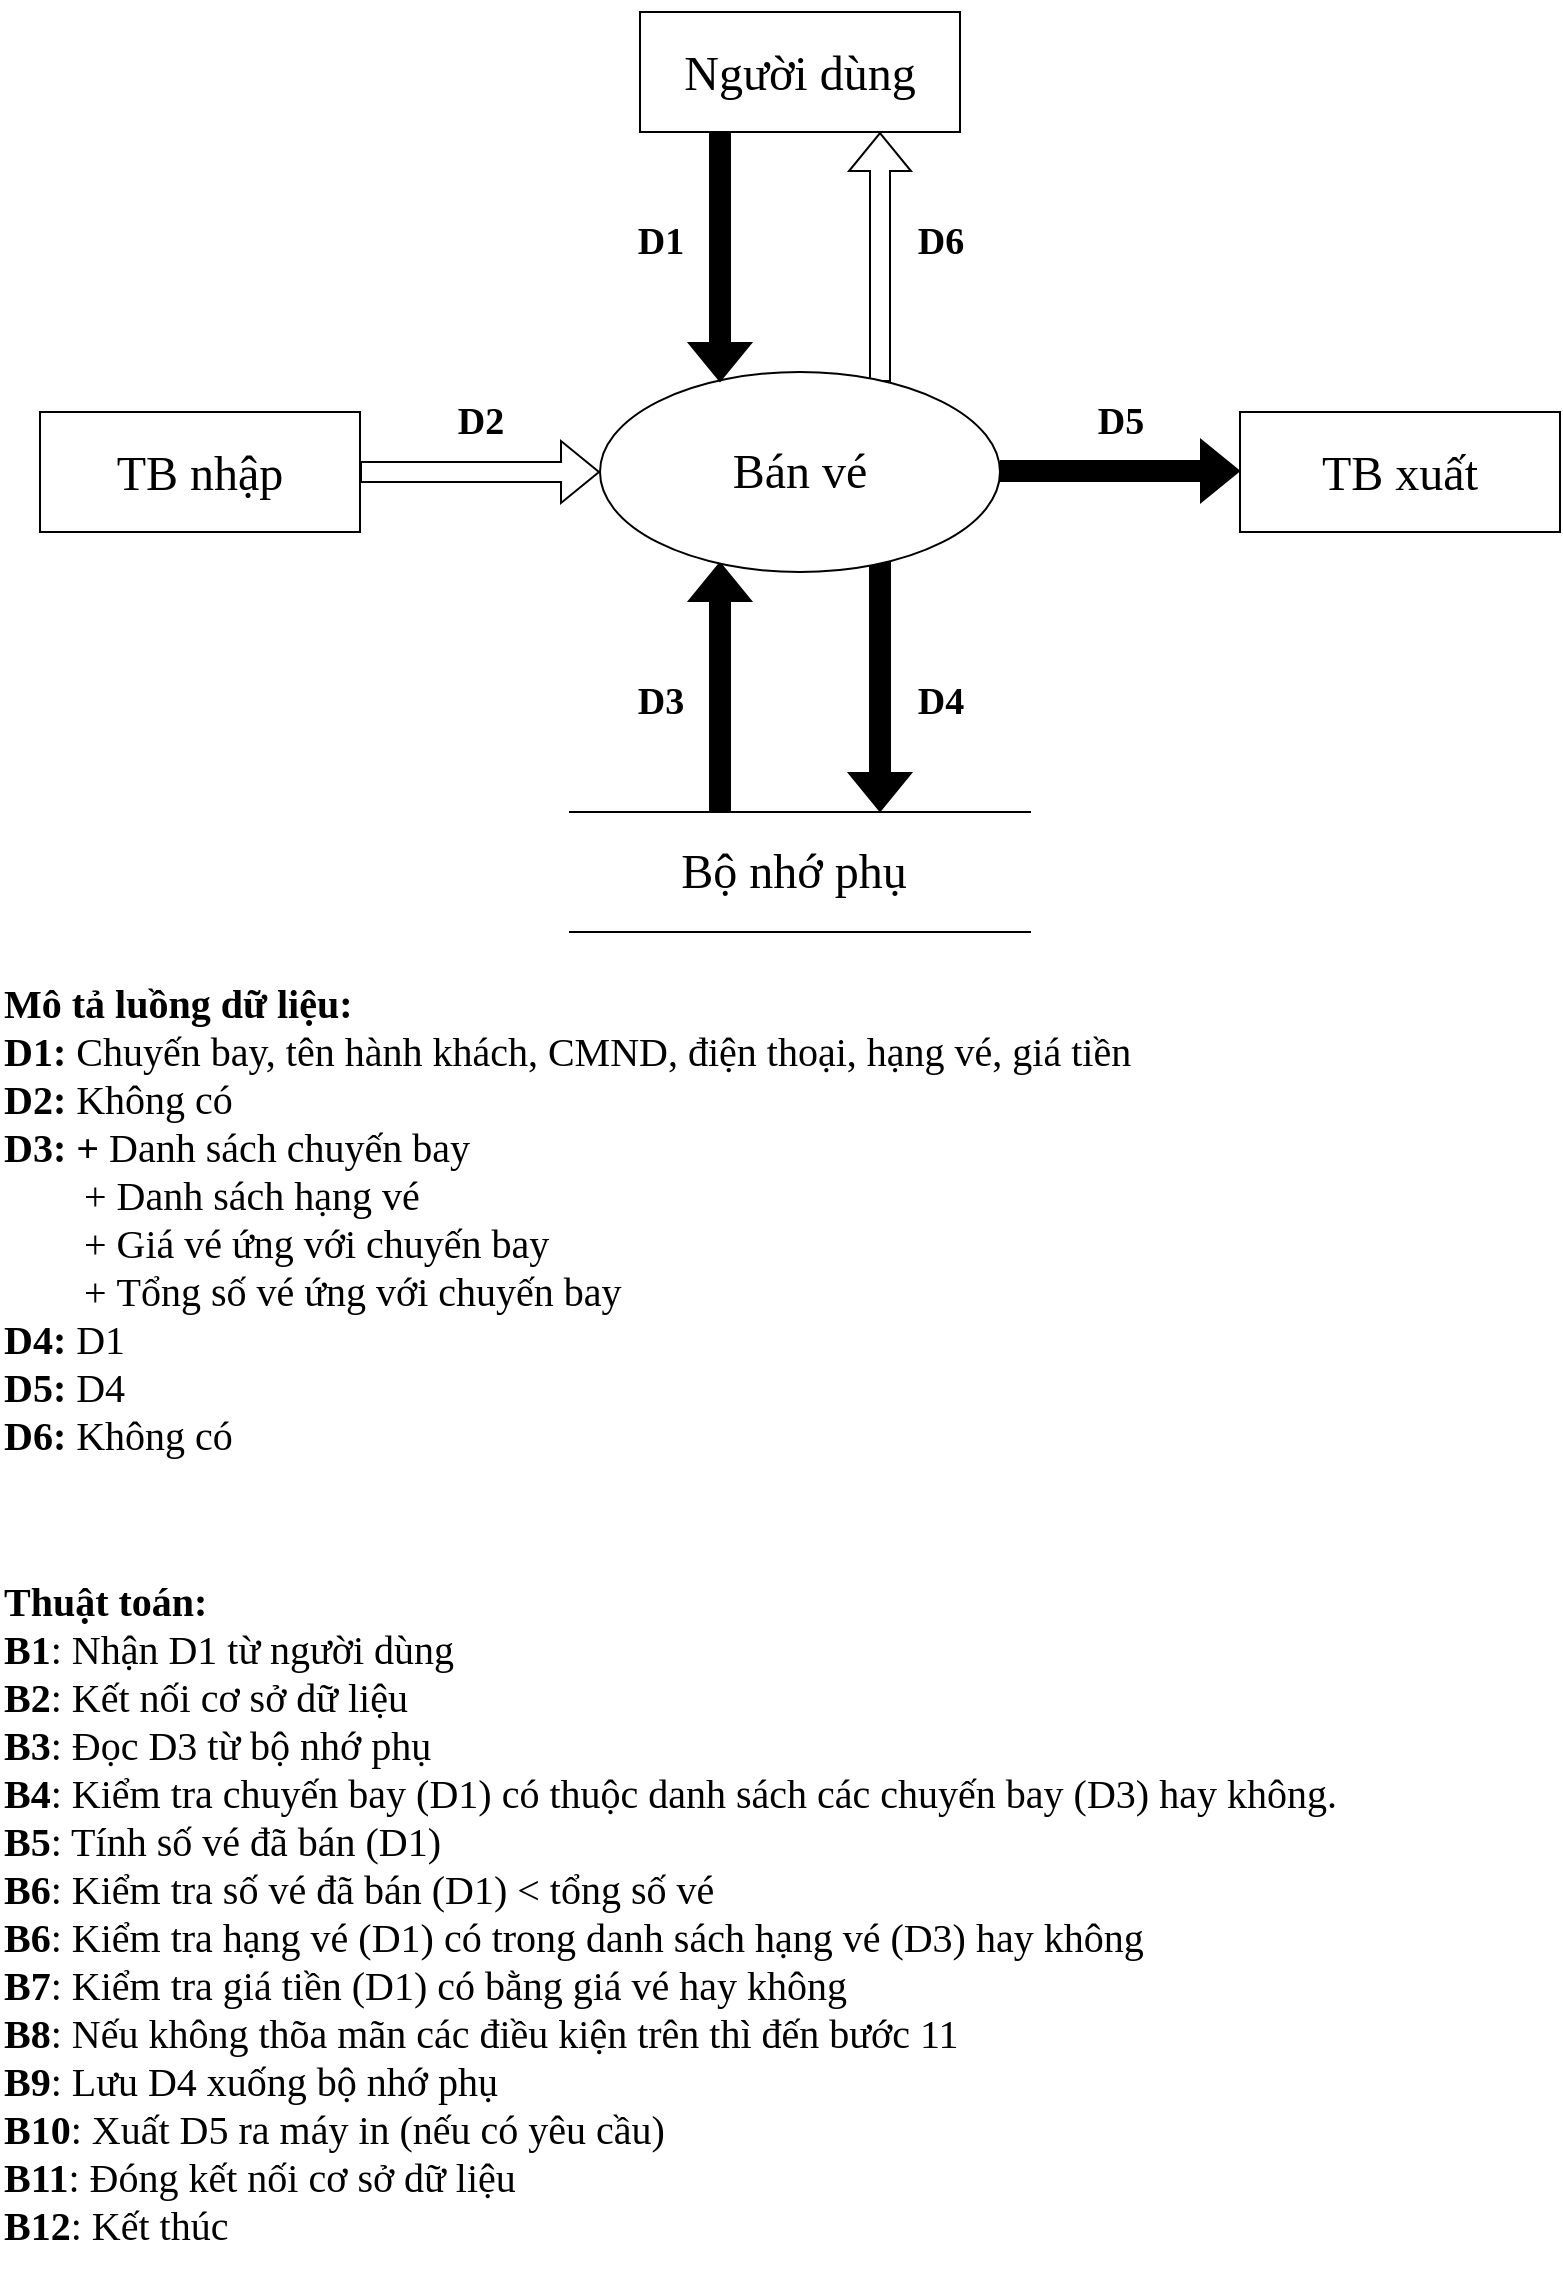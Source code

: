 <mxfile version="23.1.5" type="device">
  <diagram name="Page-1" id="3slSGsOn7nKETm-c0d8F">
    <mxGraphModel dx="1050" dy="621" grid="1" gridSize="10" guides="1" tooltips="1" connect="1" arrows="1" fold="1" page="1" pageScale="1" pageWidth="827" pageHeight="1169" math="0" shadow="0">
      <root>
        <mxCell id="0" />
        <mxCell id="1" parent="0" />
        <mxCell id="Y4SiquCTz5Y3hOR4p9F2-28" value="&lt;p style=&quot;line-height: 100%; font-size: 24px;&quot;&gt;&lt;font style=&quot;font-size: 24px;&quot;&gt;Người dùng&lt;/font&gt;&lt;/p&gt;" style="rounded=0;whiteSpace=wrap;html=1;fontFamily=Times New Roman;fontSize=24;" parent="1" vertex="1">
          <mxGeometry x="360" y="30" width="160" height="60" as="geometry" />
        </mxCell>
        <mxCell id="Y4SiquCTz5Y3hOR4p9F2-34" value="" style="shape=flexArrow;endArrow=classic;html=1;rounded=0;exitX=0.25;exitY=1;exitDx=0;exitDy=0;entryX=0.305;entryY=0.05;entryDx=0;entryDy=0;entryPerimeter=0;" parent="1" edge="1">
          <mxGeometry width="50" height="50" relative="1" as="geometry">
            <mxPoint x="480" y="215" as="sourcePoint" />
            <mxPoint x="480" y="90" as="targetPoint" />
          </mxGeometry>
        </mxCell>
        <mxCell id="Y4SiquCTz5Y3hOR4p9F2-29" value="&lt;p style=&quot;line-height: 100%; font-size: 24px;&quot;&gt;&lt;font style=&quot;font-size: 24px;&quot;&gt;TB nhập&lt;/font&gt;&lt;/p&gt;" style="rounded=0;whiteSpace=wrap;html=1;fontFamily=Times New Roman;fontSize=24;" parent="1" vertex="1">
          <mxGeometry x="60" y="230" width="160" height="60" as="geometry" />
        </mxCell>
        <mxCell id="Y4SiquCTz5Y3hOR4p9F2-30" value="&lt;p style=&quot;line-height: 100%; font-size: 24px;&quot;&gt;&lt;font style=&quot;font-size: 24px;&quot;&gt;TB xuất&lt;/font&gt;&lt;/p&gt;" style="rounded=0;whiteSpace=wrap;html=1;fontFamily=Times New Roman;fontSize=24;" parent="1" vertex="1">
          <mxGeometry x="660" y="230" width="160" height="60" as="geometry" />
        </mxCell>
        <mxCell id="Y4SiquCTz5Y3hOR4p9F2-32" value="Bộ nhớ phụ&amp;nbsp;" style="shape=partialRectangle;whiteSpace=wrap;html=1;left=0;right=0;fillColor=none;fontFamily=Times New Roman;fontSize=24;" parent="1" vertex="1">
          <mxGeometry x="325" y="430" width="230" height="60" as="geometry" />
        </mxCell>
        <mxCell id="Y4SiquCTz5Y3hOR4p9F2-41" value="" style="shape=flexArrow;endArrow=classic;html=1;rounded=0;exitX=0.25;exitY=1;exitDx=0;exitDy=0;entryX=0.305;entryY=0.05;entryDx=0;entryDy=0;entryPerimeter=0;width=10;fillColor=#000000;" parent="1" edge="1">
          <mxGeometry width="50" height="50" relative="1" as="geometry">
            <mxPoint x="480" y="305" as="sourcePoint" />
            <mxPoint x="480" y="430" as="targetPoint" />
          </mxGeometry>
        </mxCell>
        <mxCell id="Y4SiquCTz5Y3hOR4p9F2-35" value="" style="shape=flexArrow;endArrow=classic;html=1;rounded=0;exitX=1;exitY=0.5;exitDx=0;exitDy=0;entryX=0;entryY=0.5;entryDx=0;entryDy=0;width=10;" parent="1" source="Y4SiquCTz5Y3hOR4p9F2-29" target="Y4SiquCTz5Y3hOR4p9F2-27" edge="1">
          <mxGeometry width="50" height="50" relative="1" as="geometry">
            <mxPoint x="260" y="220" as="sourcePoint" />
            <mxPoint x="261" y="345" as="targetPoint" />
          </mxGeometry>
        </mxCell>
        <mxCell id="Y4SiquCTz5Y3hOR4p9F2-38" value="" style="shape=flexArrow;endArrow=classic;html=1;rounded=0;exitX=1;exitY=0.5;exitDx=0;exitDy=0;entryX=0;entryY=0.5;entryDx=0;entryDy=0;width=10;fillColor=#000000;" parent="1" edge="1">
          <mxGeometry width="50" height="50" relative="1" as="geometry">
            <mxPoint x="540" y="259.5" as="sourcePoint" />
            <mxPoint x="660" y="259.5" as="targetPoint" />
          </mxGeometry>
        </mxCell>
        <mxCell id="Y4SiquCTz5Y3hOR4p9F2-40" value="" style="shape=flexArrow;endArrow=classic;html=1;rounded=0;exitX=0.25;exitY=1;exitDx=0;exitDy=0;entryX=0.305;entryY=0.05;entryDx=0;entryDy=0;entryPerimeter=0;fillColor=#000000;" parent="1" edge="1">
          <mxGeometry width="50" height="50" relative="1" as="geometry">
            <mxPoint x="400" y="430" as="sourcePoint" />
            <mxPoint x="400" y="305" as="targetPoint" />
          </mxGeometry>
        </mxCell>
        <mxCell id="Y4SiquCTz5Y3hOR4p9F2-27" value="&lt;font style=&quot;font-size: 24px;&quot;&gt;Bán vé&lt;/font&gt;" style="ellipse;whiteSpace=wrap;html=1;fontFamily=Times New Roman;fontSize=24;" parent="1" vertex="1">
          <mxGeometry x="340" y="210" width="200" height="100" as="geometry" />
        </mxCell>
        <mxCell id="Y4SiquCTz5Y3hOR4p9F2-43" value="" style="shape=flexArrow;endArrow=classic;html=1;rounded=0;exitX=0.25;exitY=1;exitDx=0;exitDy=0;entryX=0.305;entryY=0.05;entryDx=0;entryDy=0;entryPerimeter=0;width=10;fillColor=#000000;" parent="1" edge="1">
          <mxGeometry width="50" height="50" relative="1" as="geometry">
            <mxPoint x="400" y="90" as="sourcePoint" />
            <mxPoint x="400" y="215" as="targetPoint" />
          </mxGeometry>
        </mxCell>
        <mxCell id="Y4SiquCTz5Y3hOR4p9F2-44" value="D1" style="text;html=1;align=center;verticalAlign=middle;resizable=0;points=[];autosize=1;strokeColor=none;fillColor=none;fontSize=19;fontStyle=1;fontFamily=Times New Roman;" parent="1" vertex="1">
          <mxGeometry x="345" y="125" width="50" height="40" as="geometry" />
        </mxCell>
        <mxCell id="Y4SiquCTz5Y3hOR4p9F2-45" value="D6" style="text;html=1;align=center;verticalAlign=middle;resizable=0;points=[];autosize=1;strokeColor=none;fillColor=none;fontSize=19;fontStyle=1;fontFamily=Times New Roman;" parent="1" vertex="1">
          <mxGeometry x="485" y="125" width="50" height="40" as="geometry" />
        </mxCell>
        <mxCell id="Y4SiquCTz5Y3hOR4p9F2-46" value="D3" style="text;html=1;align=center;verticalAlign=middle;resizable=0;points=[];autosize=1;strokeColor=none;fillColor=none;fontSize=19;fontStyle=1;fontFamily=Times New Roman;" parent="1" vertex="1">
          <mxGeometry x="345" y="355" width="50" height="40" as="geometry" />
        </mxCell>
        <mxCell id="Y4SiquCTz5Y3hOR4p9F2-47" value="D4" style="text;html=1;align=center;verticalAlign=middle;resizable=0;points=[];autosize=1;strokeColor=none;fillColor=none;fontSize=19;fontStyle=1;fontFamily=Times New Roman;" parent="1" vertex="1">
          <mxGeometry x="485" y="355" width="50" height="40" as="geometry" />
        </mxCell>
        <mxCell id="Y4SiquCTz5Y3hOR4p9F2-48" value="D2" style="text;html=1;align=center;verticalAlign=middle;resizable=0;points=[];autosize=1;strokeColor=none;fillColor=none;fontSize=19;fontStyle=1;fontFamily=Times New Roman;" parent="1" vertex="1">
          <mxGeometry x="255" y="215" width="50" height="40" as="geometry" />
        </mxCell>
        <mxCell id="Y4SiquCTz5Y3hOR4p9F2-49" value="D5" style="text;html=1;align=center;verticalAlign=middle;resizable=0;points=[];autosize=1;strokeColor=none;fillColor=none;fontSize=19;fontStyle=1;fontFamily=Times New Roman;" parent="1" vertex="1">
          <mxGeometry x="575" y="215" width="50" height="40" as="geometry" />
        </mxCell>
        <mxCell id="Y4SiquCTz5Y3hOR4p9F2-50" value="&lt;font face=&quot;Times New Roman&quot; style=&quot;font-size: 20px;&quot;&gt;&lt;b&gt;Mô tả luồng dữ liệu:&lt;br&gt;D1: &lt;/b&gt;Chuyến bay, tên hành khách, CMND, điện thoại, hạng vé, giá tiền&lt;br&gt;&lt;div style=&quot;&quot;&gt;&lt;b style=&quot;background-color: initial;&quot;&gt;D2: &lt;/b&gt;&lt;span style=&quot;background-color: initial;&quot;&gt;Không có&lt;/span&gt;&lt;/div&gt;&lt;b&gt;D3: +&amp;nbsp;&lt;/b&gt;Danh sách chuyến bay&lt;br&gt;&lt;span style=&quot;white-space: pre;&quot;&gt;&#x9;&lt;/span&gt;+&amp;nbsp;Danh sách hạng vé&lt;br&gt;&lt;span style=&quot;white-space: pre;&quot;&gt;&#x9;&lt;/span&gt;+ Giá vé ứng với chuyến bay&lt;br&gt;&lt;span style=&quot;white-space: pre;&quot;&gt;&#x9;&lt;/span&gt;+&amp;nbsp;Tổng số vé ứng với chuyến bay&lt;br&gt;&lt;b&gt;D4: &lt;/b&gt;D1&lt;br&gt;&lt;b&gt;D5: &lt;/b&gt;D4&lt;br&gt;&lt;b&gt;D6: &lt;/b&gt;Không có&lt;/font&gt;" style="text;html=1;align=left;verticalAlign=middle;whiteSpace=wrap;rounded=0;" parent="1" vertex="1">
          <mxGeometry x="40" y="520" width="610" height="225" as="geometry" />
        </mxCell>
        <mxCell id="Y4SiquCTz5Y3hOR4p9F2-51" value="&lt;font style=&quot;font-size: 20px;&quot;&gt;&lt;font face=&quot;Times New Roman&quot;&gt;&lt;b&gt;Thuật toán:&lt;br&gt;B1&lt;/b&gt;: Nhận D1 từ người dùng&lt;br&gt;&lt;b&gt;B2&lt;/b&gt;: Kết nối cơ sở dữ liệu&lt;br&gt;&lt;b&gt;B3&lt;/b&gt;: Đọc D3 từ bộ nhớ phụ&lt;br&gt;&lt;b&gt;B4&lt;/b&gt;: Kiểm tra chuyến bay (D1) có thuộc danh sách các chuyến bay (D3) hay không.&lt;br&gt;&lt;b&gt;B5&lt;/b&gt;: Tính số vé đã bán (D1)&lt;br&gt;&lt;b&gt;B6&lt;/b&gt;: Kiểm tra số vé đã bán (D1) &amp;lt; tổng số vé&lt;br&gt;&lt;b&gt;B6&lt;/b&gt;: Kiểm tra hạng vé (D1) có trong danh sách hạng vé (D3) hay không&lt;br&gt;&lt;b&gt;B7&lt;/b&gt;: Kiểm tra giá tiền (D1) có bằng giá vé hay không&lt;br&gt;&lt;b&gt;B8&lt;/b&gt;: Nếu không thõa mãn các điều kiện trên thì đến bước 11&lt;br&gt;&lt;b&gt;B9&lt;/b&gt;: Lưu D4 xuống bộ nhớ phụ&lt;br&gt;&lt;b&gt;B10&lt;/b&gt;: Xuất D5 ra máy in (nếu có yêu cầu)&lt;br&gt;&lt;b&gt;B11&lt;/b&gt;: Đóng kết nối cơ sở dữ liệu&lt;br&gt;&lt;b&gt;B12&lt;/b&gt;: Kết thúc&lt;/font&gt;&lt;br&gt;&lt;/font&gt;" style="text;html=1;align=left;verticalAlign=middle;whiteSpace=wrap;rounded=0;" parent="1" vertex="1">
          <mxGeometry x="40" y="800" width="680" height="360" as="geometry" />
        </mxCell>
      </root>
    </mxGraphModel>
  </diagram>
</mxfile>
